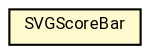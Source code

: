 #!/usr/local/bin/dot
#
# Class diagram 
# Generated by UMLGraph version R5_7_2-60-g0e99a6 (http://www.spinellis.gr/umlgraph/)
#

digraph G {
	graph [fontnames="svg"]
	edge [fontname="Roboto",fontsize=7,labelfontname="Roboto",labelfontsize=7,color="black"];
	node [fontname="Roboto",fontcolor="black",fontsize=8,shape=plaintext,margin=0,width=0,height=0];
	nodesep=0.15;
	ranksep=0.25;
	rankdir=LR;
	// de.lmu.ifi.dbs.elki.visualization.svg.SVGScoreBar
	c9073496 [label=<<table title="de.lmu.ifi.dbs.elki.visualization.svg.SVGScoreBar" border="0" cellborder="1" cellspacing="0" cellpadding="2" bgcolor="lemonChiffon" href="SVGScoreBar.html" target="_parent">
		<tr><td><table border="0" cellspacing="0" cellpadding="1">
		<tr><td align="center" balign="center"> <font face="Roboto">SVGScoreBar</font> </td></tr>
		</table></td></tr>
		</table>>, URL="SVGScoreBar.html"];
}

